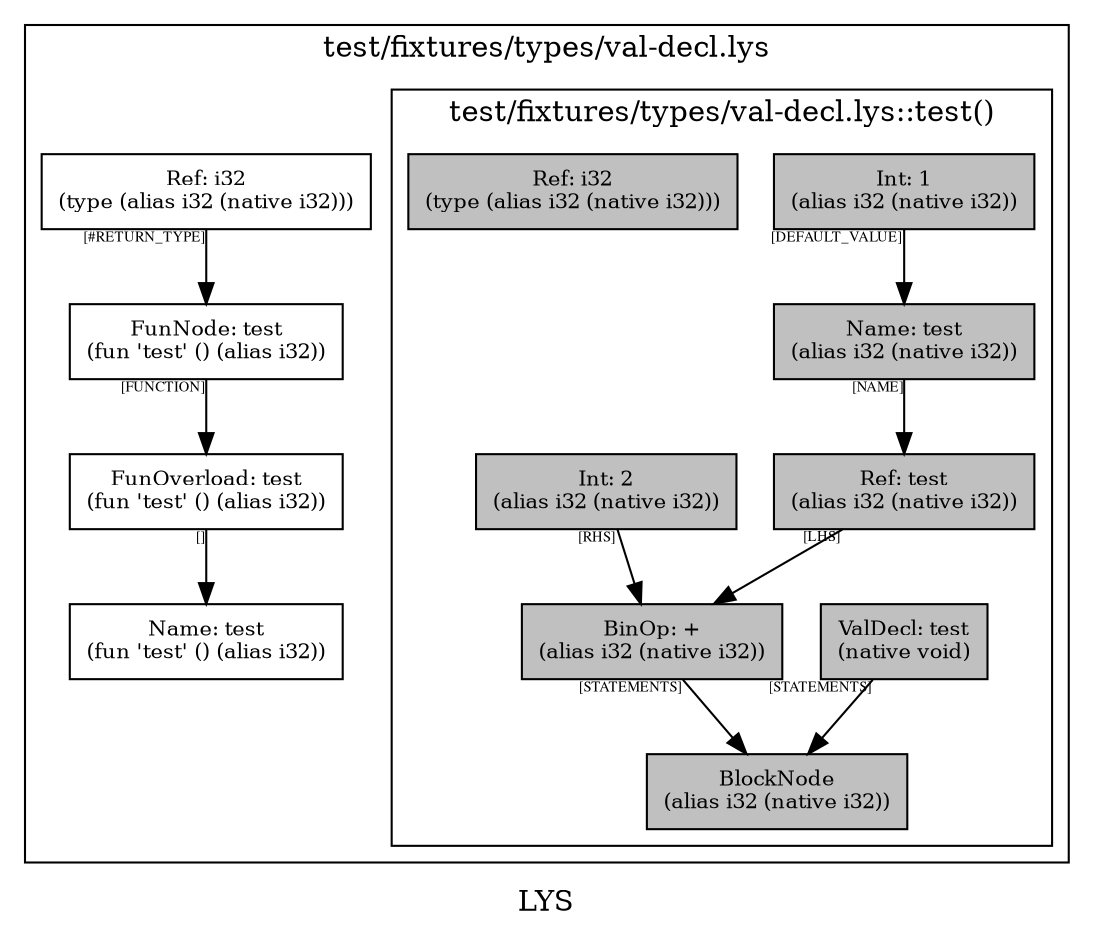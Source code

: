 digraph LYS {
  node [shape=box,fontsize=10];
  subgraph "cluster_test/fixtures/types/val-decl.lys" {
    1 [label="FunOverload: test\n(fun 'test' () (alias i32))", fillcolor=grey];
    2 [label="FunNode: test\n(fun 'test' () (alias i32))", fillcolor=grey];
    3 [label="Ref: i32\n(type (alias i32 (native i32)))", fillcolor=grey];
    4 [label="Name: test\n(fun 'test' () (alias i32))", fillcolor=grey];
    subgraph "cluster_test/fixtures/types/val-decl.lys_0" { rankdir=TB;
      node [style=filled, fillcolor=grey];
      5 [label="BlockNode\n(alias i32 (native i32))", fillcolor=grey];
      6 [label="ValDecl: test\n(native void)", fillcolor=grey];
      7 [label="Name: test\n(alias i32 (native i32))", fillcolor=grey];
      8 [label="Int: 1\n(alias i32 (native i32))", fillcolor=grey];
      9 [label="BinOp: +\n(alias i32 (native i32))", fillcolor=grey];
      10 [label="Ref: test\n(alias i32 (native i32))", fillcolor=grey];
      11 [label="Int: 2\n(alias i32 (native i32))", fillcolor=grey];
      12 [label="Ref: i32\n(type (alias i32 (native i32)))", fillcolor=grey];
      label="test/fixtures/types/val-decl.lys::test()";
    }
    label="test/fixtures/types/val-decl.lys";
  }
  1 -> 4[taillabel="[]" fontsize=7 fontname="times" color="black" ];
  2 -> 1[taillabel="[FUNCTION]" fontsize=7 fontname="times" color="black" ];
  3 -> 2[taillabel="[#RETURN_TYPE]" fontsize=7 fontname="times" color="black" ];
  6 -> 5[taillabel="[STATEMENTS]" fontsize=7 fontname="times" color="black" ];
  7 -> 10[taillabel="[NAME]" fontsize=7 fontname="times" color="black" ];
  8 -> 7[taillabel="[DEFAULT_VALUE]" fontsize=7 fontname="times" color="black" ];
  9 -> 5[taillabel="[STATEMENTS]" fontsize=7 fontname="times" color="black" ];
  10 -> 9[taillabel="[LHS]" fontsize=7 fontname="times" color="black" ];
  11 -> 9[taillabel="[RHS]" fontsize=7 fontname="times" color="black" ];
  label="LYS";
}

